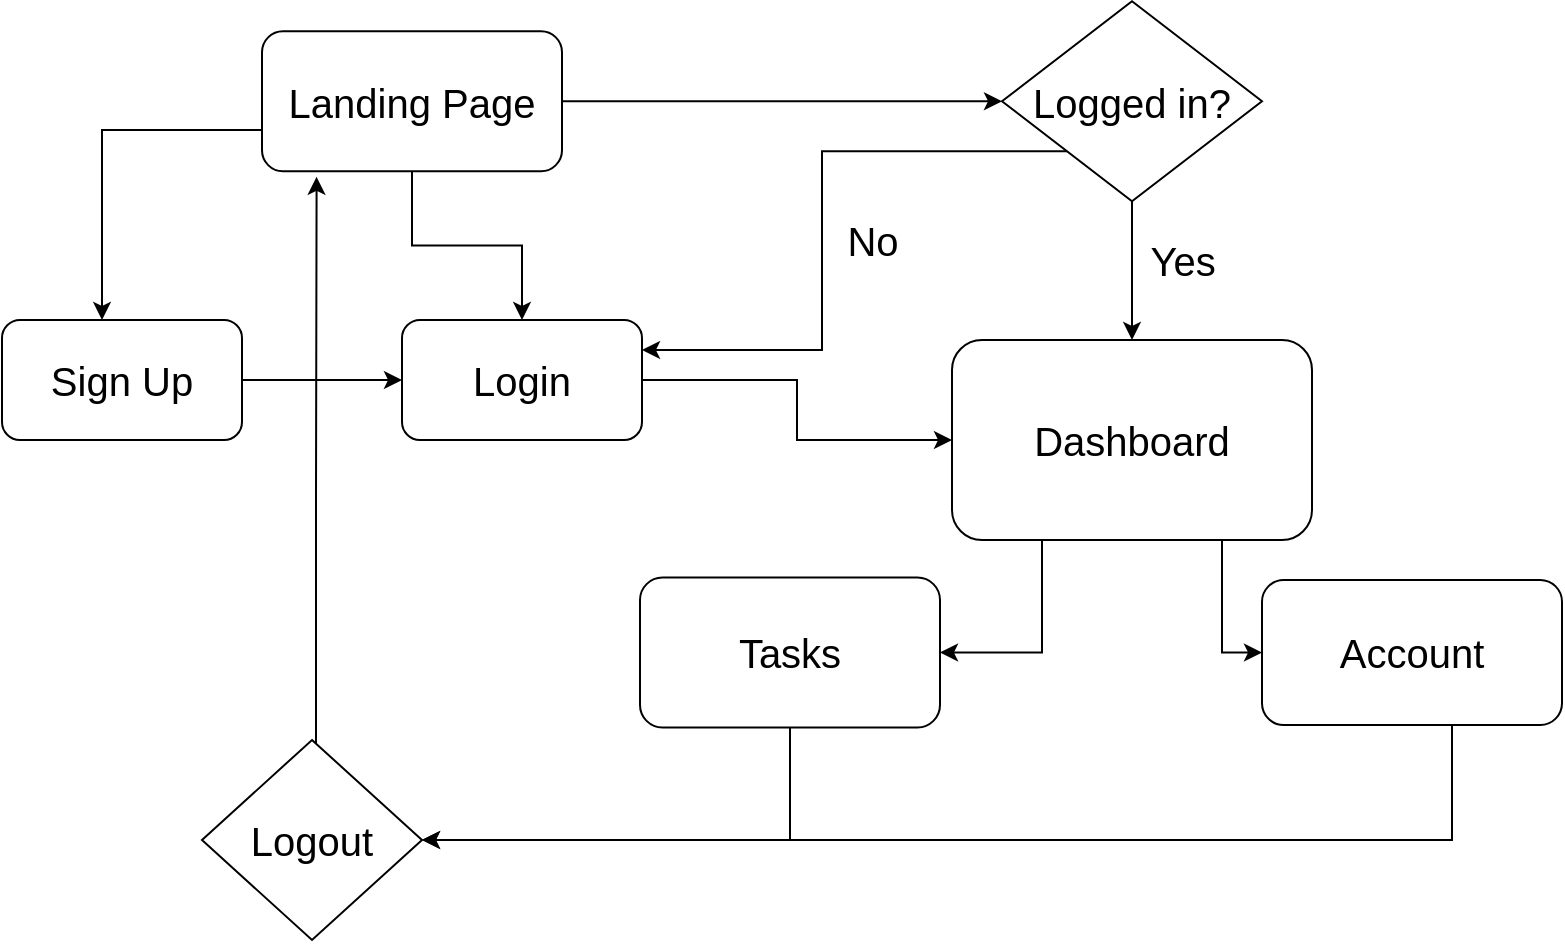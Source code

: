 <mxfile version="15.7.3" type="github">
  <diagram id="C5RBs43oDa-KdzZeNtuy" name="Page-1">
    <mxGraphModel dx="899" dy="1641" grid="1" gridSize="10" guides="1" tooltips="1" connect="1" arrows="1" fold="1" page="1" pageScale="1" pageWidth="827" pageHeight="1169" background="#ffffff" math="0" shadow="0">
      <root>
        <mxCell id="WIyWlLk6GJQsqaUBKTNV-0" />
        <mxCell id="WIyWlLk6GJQsqaUBKTNV-1" parent="WIyWlLk6GJQsqaUBKTNV-0" />
        <mxCell id="U9eAPr2ApkIV_XPCECPo-4" style="edgeStyle=orthogonalEdgeStyle;rounded=0;orthogonalLoop=1;jettySize=auto;html=1;exitX=0.5;exitY=1;exitDx=0;exitDy=0;entryX=0.5;entryY=0;entryDx=0;entryDy=0;" edge="1" parent="WIyWlLk6GJQsqaUBKTNV-1" source="WIyWlLk6GJQsqaUBKTNV-3" target="U9eAPr2ApkIV_XPCECPo-0">
          <mxGeometry relative="1" as="geometry" />
        </mxCell>
        <mxCell id="U9eAPr2ApkIV_XPCECPo-8" style="edgeStyle=orthogonalEdgeStyle;rounded=0;orthogonalLoop=1;jettySize=auto;html=1;" edge="1" parent="WIyWlLk6GJQsqaUBKTNV-1" source="WIyWlLk6GJQsqaUBKTNV-3" target="WIyWlLk6GJQsqaUBKTNV-7">
          <mxGeometry relative="1" as="geometry">
            <mxPoint x="70" y="50" as="targetPoint" />
            <Array as="points">
              <mxPoint x="70" y="-45" />
            </Array>
          </mxGeometry>
        </mxCell>
        <mxCell id="U9eAPr2ApkIV_XPCECPo-9" style="edgeStyle=orthogonalEdgeStyle;rounded=0;orthogonalLoop=1;jettySize=auto;html=1;exitX=1;exitY=0.5;exitDx=0;exitDy=0;entryX=0;entryY=0.5;entryDx=0;entryDy=0;" edge="1" parent="WIyWlLk6GJQsqaUBKTNV-1" source="WIyWlLk6GJQsqaUBKTNV-3" target="U9eAPr2ApkIV_XPCECPo-6">
          <mxGeometry relative="1" as="geometry" />
        </mxCell>
        <mxCell id="WIyWlLk6GJQsqaUBKTNV-3" value="Landing Page" style="rounded=1;whiteSpace=wrap;html=1;fontSize=20;glass=0;strokeWidth=1;shadow=0;" parent="WIyWlLk6GJQsqaUBKTNV-1" vertex="1">
          <mxGeometry x="150" y="-94.37" width="150" height="70" as="geometry" />
        </mxCell>
        <mxCell id="U9eAPr2ApkIV_XPCECPo-1" value="" style="edgeStyle=orthogonalEdgeStyle;rounded=0;orthogonalLoop=1;jettySize=auto;html=1;" edge="1" parent="WIyWlLk6GJQsqaUBKTNV-1" source="WIyWlLk6GJQsqaUBKTNV-7" target="U9eAPr2ApkIV_XPCECPo-0">
          <mxGeometry relative="1" as="geometry" />
        </mxCell>
        <mxCell id="WIyWlLk6GJQsqaUBKTNV-7" value="Sign Up" style="rounded=1;whiteSpace=wrap;html=1;fontSize=20;glass=0;strokeWidth=1;shadow=0;" parent="WIyWlLk6GJQsqaUBKTNV-1" vertex="1">
          <mxGeometry x="20" y="50" width="120" height="60" as="geometry" />
        </mxCell>
        <mxCell id="U9eAPr2ApkIV_XPCECPo-20" style="edgeStyle=orthogonalEdgeStyle;rounded=0;orthogonalLoop=1;jettySize=auto;html=1;exitX=0.75;exitY=1;exitDx=0;exitDy=0;entryX=0;entryY=0.5;entryDx=0;entryDy=0;" edge="1" parent="WIyWlLk6GJQsqaUBKTNV-1" source="WIyWlLk6GJQsqaUBKTNV-11" target="U9eAPr2ApkIV_XPCECPo-19">
          <mxGeometry relative="1" as="geometry" />
        </mxCell>
        <mxCell id="U9eAPr2ApkIV_XPCECPo-21" style="edgeStyle=orthogonalEdgeStyle;rounded=0;orthogonalLoop=1;jettySize=auto;html=1;exitX=0.25;exitY=1;exitDx=0;exitDy=0;entryX=1;entryY=0.5;entryDx=0;entryDy=0;" edge="1" parent="WIyWlLk6GJQsqaUBKTNV-1" source="WIyWlLk6GJQsqaUBKTNV-11" target="U9eAPr2ApkIV_XPCECPo-18">
          <mxGeometry relative="1" as="geometry">
            <mxPoint x="495" y="190" as="targetPoint" />
          </mxGeometry>
        </mxCell>
        <mxCell id="WIyWlLk6GJQsqaUBKTNV-11" value="Dashboard" style="rounded=1;whiteSpace=wrap;html=1;fontSize=20;glass=0;strokeWidth=1;shadow=0;" parent="WIyWlLk6GJQsqaUBKTNV-1" vertex="1">
          <mxGeometry x="495" y="60" width="180" height="100" as="geometry" />
        </mxCell>
        <mxCell id="U9eAPr2ApkIV_XPCECPo-11" style="edgeStyle=orthogonalEdgeStyle;rounded=0;orthogonalLoop=1;jettySize=auto;html=1;exitX=1;exitY=0.5;exitDx=0;exitDy=0;" edge="1" parent="WIyWlLk6GJQsqaUBKTNV-1" source="U9eAPr2ApkIV_XPCECPo-0" target="WIyWlLk6GJQsqaUBKTNV-11">
          <mxGeometry relative="1" as="geometry">
            <mxPoint x="340" y="60" as="targetPoint" />
          </mxGeometry>
        </mxCell>
        <mxCell id="U9eAPr2ApkIV_XPCECPo-0" value="Login" style="whiteSpace=wrap;html=1;rounded=1;shadow=0;strokeWidth=1;glass=0;fontSize=20;" vertex="1" parent="WIyWlLk6GJQsqaUBKTNV-1">
          <mxGeometry x="220" y="50" width="120" height="60" as="geometry" />
        </mxCell>
        <mxCell id="U9eAPr2ApkIV_XPCECPo-10" style="edgeStyle=orthogonalEdgeStyle;rounded=0;orthogonalLoop=1;jettySize=auto;html=1;" edge="1" parent="WIyWlLk6GJQsqaUBKTNV-1" source="U9eAPr2ApkIV_XPCECPo-6" target="WIyWlLk6GJQsqaUBKTNV-11">
          <mxGeometry relative="1" as="geometry">
            <mxPoint x="470" y="-45" as="targetPoint" />
          </mxGeometry>
        </mxCell>
        <mxCell id="U9eAPr2ApkIV_XPCECPo-28" style="edgeStyle=orthogonalEdgeStyle;rounded=0;orthogonalLoop=1;jettySize=auto;html=1;exitX=0;exitY=1;exitDx=0;exitDy=0;entryX=1;entryY=0.25;entryDx=0;entryDy=0;" edge="1" parent="WIyWlLk6GJQsqaUBKTNV-1" source="U9eAPr2ApkIV_XPCECPo-6" target="U9eAPr2ApkIV_XPCECPo-0">
          <mxGeometry relative="1" as="geometry" />
        </mxCell>
        <mxCell id="U9eAPr2ApkIV_XPCECPo-6" value="Logged in?" style="rhombus;whiteSpace=wrap;html=1;fontSize=20;" vertex="1" parent="WIyWlLk6GJQsqaUBKTNV-1">
          <mxGeometry x="520" y="-109.37" width="130" height="100" as="geometry" />
        </mxCell>
        <mxCell id="U9eAPr2ApkIV_XPCECPo-12" value="&lt;font style=&quot;font-size: 20px&quot;&gt;Yes&lt;/font&gt;" style="text;html=1;resizable=0;autosize=1;align=center;verticalAlign=middle;points=[];fillColor=none;strokeColor=none;rounded=0;" vertex="1" parent="WIyWlLk6GJQsqaUBKTNV-1">
          <mxGeometry x="585" y="10" width="50" height="20" as="geometry" />
        </mxCell>
        <mxCell id="U9eAPr2ApkIV_XPCECPo-14" value="No" style="text;html=1;resizable=0;autosize=1;align=center;verticalAlign=middle;points=[];fillColor=none;strokeColor=none;rounded=0;fontSize=20;" vertex="1" parent="WIyWlLk6GJQsqaUBKTNV-1">
          <mxGeometry x="435" y="-5" width="40" height="30" as="geometry" />
        </mxCell>
        <mxCell id="U9eAPr2ApkIV_XPCECPo-27" style="edgeStyle=orthogonalEdgeStyle;rounded=0;orthogonalLoop=1;jettySize=auto;html=1;entryX=1;entryY=0.5;entryDx=0;entryDy=0;exitX=0.5;exitY=1;exitDx=0;exitDy=0;" edge="1" parent="WIyWlLk6GJQsqaUBKTNV-1" source="U9eAPr2ApkIV_XPCECPo-18" target="U9eAPr2ApkIV_XPCECPo-22">
          <mxGeometry relative="1" as="geometry" />
        </mxCell>
        <mxCell id="U9eAPr2ApkIV_XPCECPo-18" value="Tasks" style="rounded=1;whiteSpace=wrap;html=1;fontSize=20;" vertex="1" parent="WIyWlLk6GJQsqaUBKTNV-1">
          <mxGeometry x="339" y="178.75" width="150" height="75" as="geometry" />
        </mxCell>
        <mxCell id="U9eAPr2ApkIV_XPCECPo-24" style="edgeStyle=orthogonalEdgeStyle;rounded=0;orthogonalLoop=1;jettySize=auto;html=1;exitX=0.5;exitY=1;exitDx=0;exitDy=0;" edge="1" parent="WIyWlLk6GJQsqaUBKTNV-1" source="U9eAPr2ApkIV_XPCECPo-19" target="U9eAPr2ApkIV_XPCECPo-22">
          <mxGeometry relative="1" as="geometry">
            <Array as="points">
              <mxPoint x="745" y="310" />
            </Array>
          </mxGeometry>
        </mxCell>
        <mxCell id="U9eAPr2ApkIV_XPCECPo-19" value="Account" style="rounded=1;whiteSpace=wrap;html=1;fontSize=20;" vertex="1" parent="WIyWlLk6GJQsqaUBKTNV-1">
          <mxGeometry x="650" y="180" width="150" height="72.5" as="geometry" />
        </mxCell>
        <mxCell id="U9eAPr2ApkIV_XPCECPo-26" style="edgeStyle=orthogonalEdgeStyle;rounded=0;orthogonalLoop=1;jettySize=auto;html=1;entryX=0.182;entryY=1.04;entryDx=0;entryDy=0;entryPerimeter=0;" edge="1" parent="WIyWlLk6GJQsqaUBKTNV-1" source="U9eAPr2ApkIV_XPCECPo-22" target="WIyWlLk6GJQsqaUBKTNV-3">
          <mxGeometry relative="1" as="geometry">
            <Array as="points">
              <mxPoint x="177" y="140" />
              <mxPoint x="177" y="140" />
            </Array>
          </mxGeometry>
        </mxCell>
        <mxCell id="U9eAPr2ApkIV_XPCECPo-22" value="Logout" style="rhombus;whiteSpace=wrap;html=1;fontSize=20;" vertex="1" parent="WIyWlLk6GJQsqaUBKTNV-1">
          <mxGeometry x="120" y="260" width="110" height="100" as="geometry" />
        </mxCell>
      </root>
    </mxGraphModel>
  </diagram>
</mxfile>
